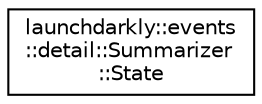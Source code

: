 digraph "Graphical Class Hierarchy"
{
 // LATEX_PDF_SIZE
  edge [fontname="Helvetica",fontsize="10",labelfontname="Helvetica",labelfontsize="10"];
  node [fontname="Helvetica",fontsize="10",shape=record];
  rankdir="LR";
  Node0 [label="launchdarkly::events\l::detail::Summarizer\l::State",height=0.2,width=0.4,color="black", fillcolor="white", style="filled",URL="$structlaunchdarkly_1_1events_1_1detail_1_1Summarizer_1_1State.html",tooltip=" "];
}
